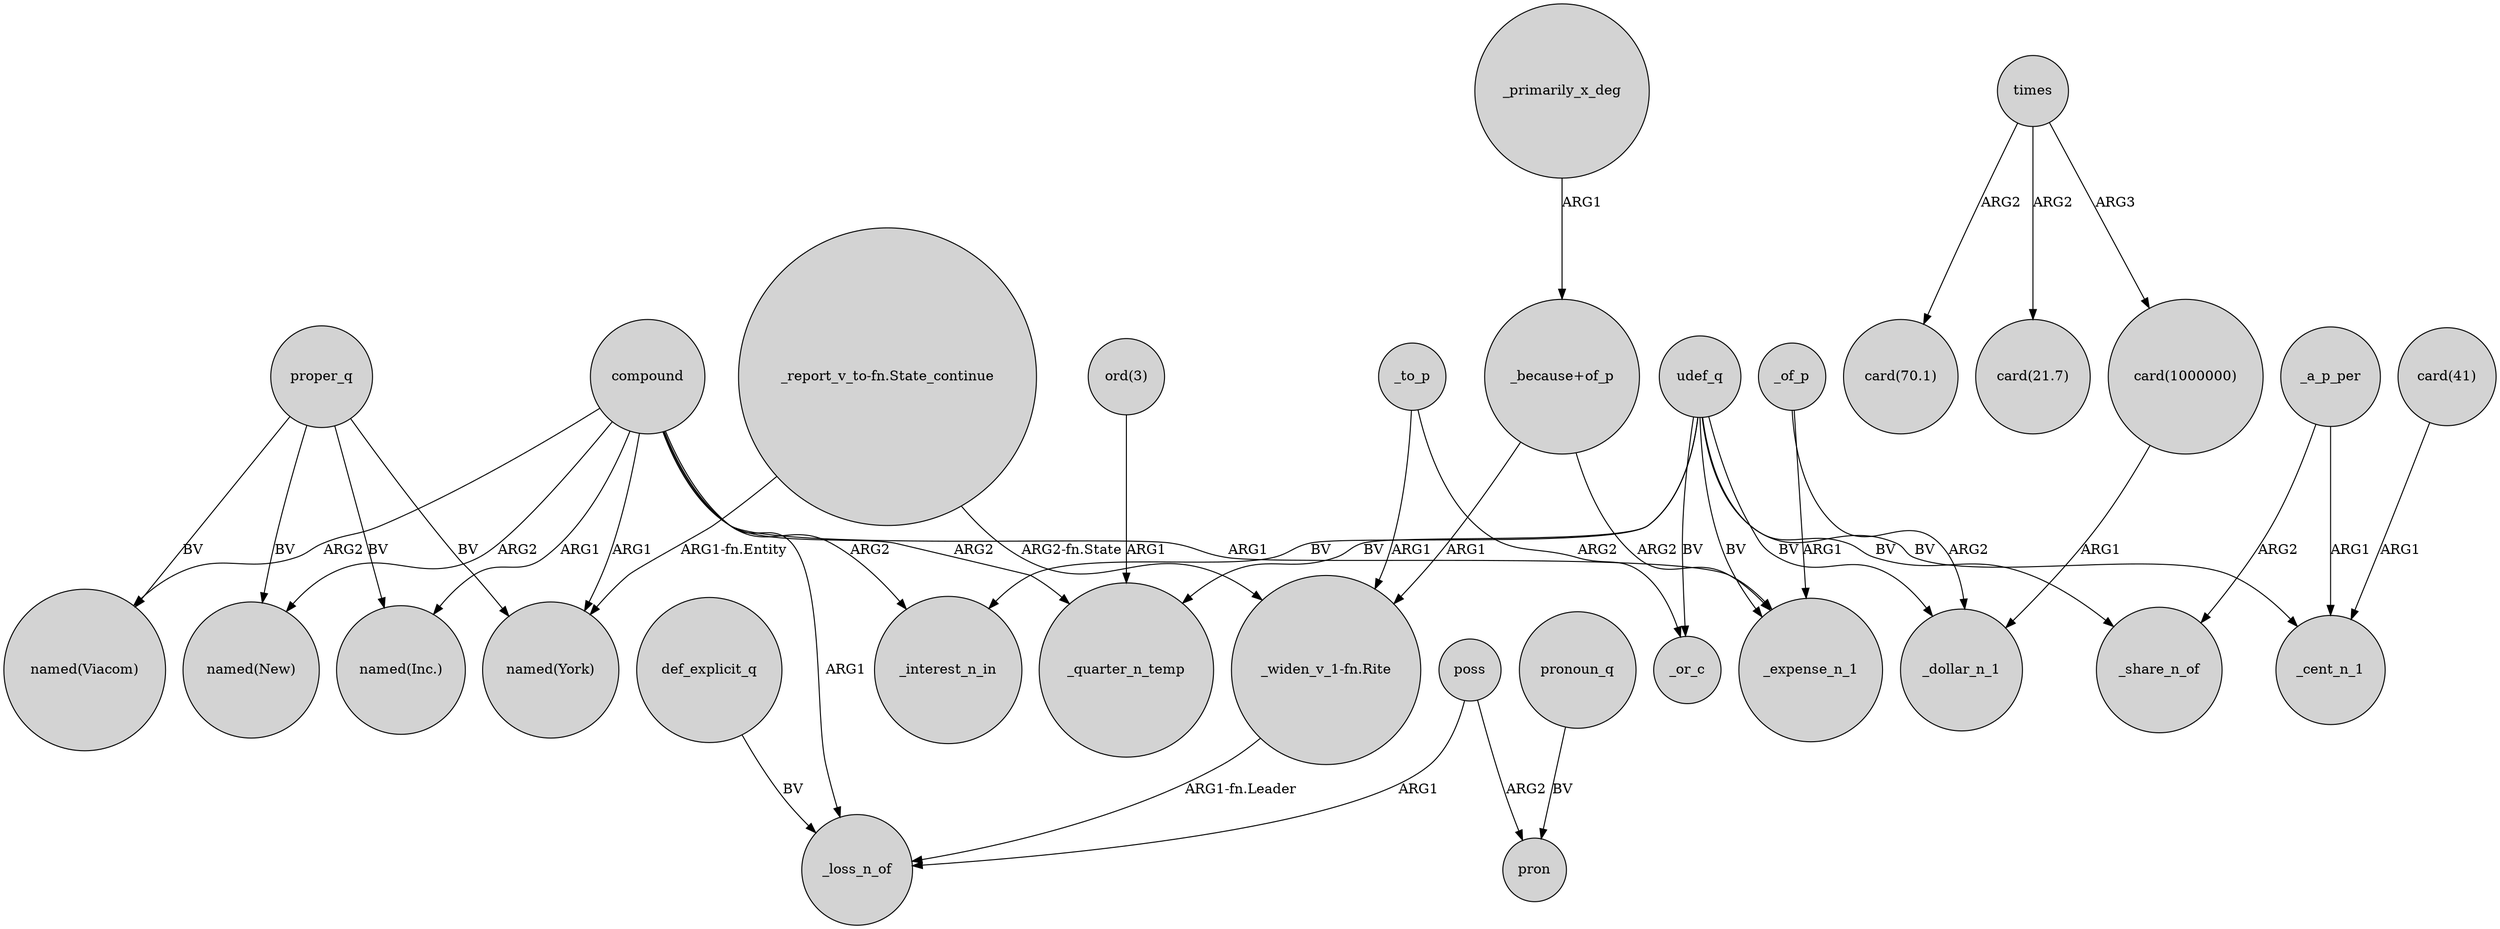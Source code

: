 digraph {
	node [shape=circle style=filled]
	compound -> "named(Viacom)" [label=ARG2]
	_to_p -> _or_c [label=ARG2]
	"ord(3)" -> _quarter_n_temp [label=ARG1]
	"_report_v_to-fn.State_continue" -> "_widen_v_1-fn.Rite" [label="ARG2-fn.State"]
	_a_p_per -> _cent_n_1 [label=ARG1]
	"_because+of_p" -> "_widen_v_1-fn.Rite" [label=ARG1]
	compound -> "named(New)" [label=ARG2]
	def_explicit_q -> _loss_n_of [label=BV]
	proper_q -> "named(New)" [label=BV]
	"_report_v_to-fn.State_continue" -> "named(York)" [label="ARG1-fn.Entity"]
	times -> "card(1000000)" [label=ARG3]
	"_because+of_p" -> _expense_n_1 [label=ARG2]
	"_widen_v_1-fn.Rite" -> _loss_n_of [label="ARG1-fn.Leader"]
	udef_q -> _cent_n_1 [label=BV]
	proper_q -> "named(Inc.)" [label=BV]
	proper_q -> "named(York)" [label=BV]
	udef_q -> _or_c [label=BV]
	pronoun_q -> pron [label=BV]
	poss -> pron [label=ARG2]
	compound -> _loss_n_of [label=ARG1]
	compound -> _quarter_n_temp [label=ARG2]
	_a_p_per -> _share_n_of [label=ARG2]
	udef_q -> _share_n_of [label=BV]
	compound -> _expense_n_1 [label=ARG1]
	udef_q -> _dollar_n_1 [label=BV]
	"card(1000000)" -> _dollar_n_1 [label=ARG1]
	udef_q -> _expense_n_1 [label=BV]
	_of_p -> _expense_n_1 [label=ARG1]
	_primarily_x_deg -> "_because+of_p" [label=ARG1]
	udef_q -> _quarter_n_temp [label=BV]
	"card(41)" -> _cent_n_1 [label=ARG1]
	proper_q -> "named(Viacom)" [label=BV]
	udef_q -> _interest_n_in [label=BV]
	compound -> "named(York)" [label=ARG1]
	_of_p -> _dollar_n_1 [label=ARG2]
	times -> "card(70.1)" [label=ARG2]
	compound -> "named(Inc.)" [label=ARG1]
	times -> "card(21.7)" [label=ARG2]
	_to_p -> "_widen_v_1-fn.Rite" [label=ARG1]
	poss -> _loss_n_of [label=ARG1]
	compound -> _interest_n_in [label=ARG2]
}
